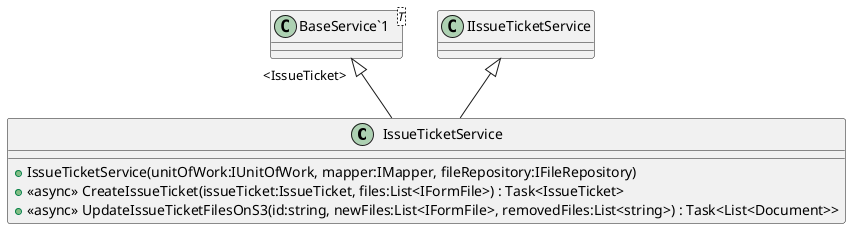 @startuml
class IssueTicketService {
    + IssueTicketService(unitOfWork:IUnitOfWork, mapper:IMapper, fileRepository:IFileRepository)
    + <<async>> CreateIssueTicket(issueTicket:IssueTicket, files:List<IFormFile>) : Task<IssueTicket>
    + <<async>> UpdateIssueTicketFilesOnS3(id:string, newFiles:List<IFormFile>, removedFiles:List<string>) : Task<List<Document>>
}
class "BaseService`1"<T> {
}
"BaseService`1" "<IssueTicket>" <|-- IssueTicketService
IIssueTicketService <|-- IssueTicketService
@enduml
